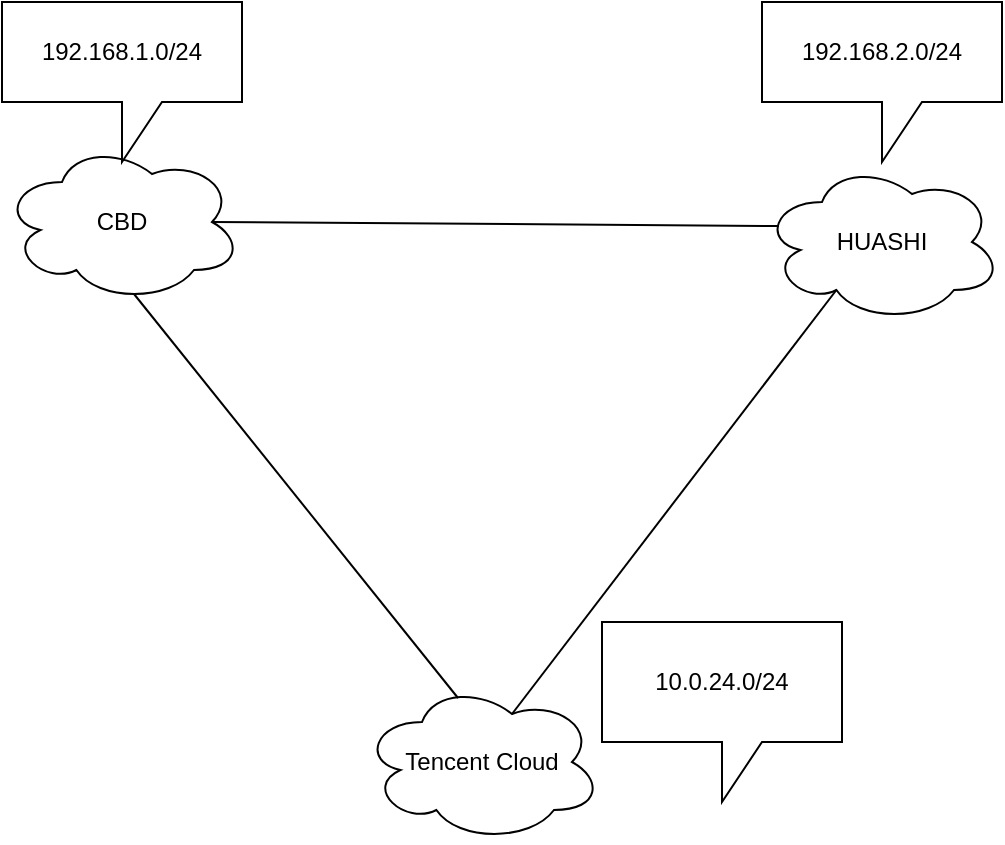 <mxfile version="20.4.2" type="github">
  <diagram name="整体结构" id="822b0af5-4adb-64df-f703-e8dfc1f81529">
    <mxGraphModel dx="2062" dy="1154" grid="1" gridSize="10" guides="1" tooltips="1" connect="1" arrows="1" fold="1" page="1" pageScale="1" pageWidth="1100" pageHeight="850" background="none" math="0" shadow="0">
      <root>
        <mxCell id="0" />
        <mxCell id="1" parent="0" />
        <mxCell id="TZCsG6E7wDNuNJDncOZl-1" value="CBD" style="ellipse;shape=cloud;whiteSpace=wrap;html=1;" vertex="1" parent="1">
          <mxGeometry x="250" y="230" width="120" height="80" as="geometry" />
        </mxCell>
        <mxCell id="TZCsG6E7wDNuNJDncOZl-2" value="HUASHI" style="ellipse;shape=cloud;whiteSpace=wrap;html=1;" vertex="1" parent="1">
          <mxGeometry x="630" y="240" width="120" height="80" as="geometry" />
        </mxCell>
        <mxCell id="TZCsG6E7wDNuNJDncOZl-3" value="Tencent Cloud" style="ellipse;shape=cloud;whiteSpace=wrap;html=1;" vertex="1" parent="1">
          <mxGeometry x="430" y="500" width="120" height="80" as="geometry" />
        </mxCell>
        <mxCell id="TZCsG6E7wDNuNJDncOZl-4" value="" style="endArrow=none;html=1;rounded=0;exitX=0.55;exitY=0.95;exitDx=0;exitDy=0;exitPerimeter=0;entryX=0.4;entryY=0.1;entryDx=0;entryDy=0;entryPerimeter=0;" edge="1" parent="1" source="TZCsG6E7wDNuNJDncOZl-1" target="TZCsG6E7wDNuNJDncOZl-3">
          <mxGeometry width="50" height="50" relative="1" as="geometry">
            <mxPoint x="810" y="610" as="sourcePoint" />
            <mxPoint x="860" y="560" as="targetPoint" />
          </mxGeometry>
        </mxCell>
        <mxCell id="TZCsG6E7wDNuNJDncOZl-5" value="" style="endArrow=none;html=1;rounded=0;entryX=0.07;entryY=0.4;entryDx=0;entryDy=0;entryPerimeter=0;exitX=0.875;exitY=0.5;exitDx=0;exitDy=0;exitPerimeter=0;" edge="1" parent="1" source="TZCsG6E7wDNuNJDncOZl-1" target="TZCsG6E7wDNuNJDncOZl-2">
          <mxGeometry width="50" height="50" relative="1" as="geometry">
            <mxPoint x="810" y="610" as="sourcePoint" />
            <mxPoint x="860" y="560" as="targetPoint" />
          </mxGeometry>
        </mxCell>
        <mxCell id="TZCsG6E7wDNuNJDncOZl-6" value="" style="endArrow=none;html=1;rounded=0;entryX=0.31;entryY=0.8;entryDx=0;entryDy=0;entryPerimeter=0;exitX=0.625;exitY=0.2;exitDx=0;exitDy=0;exitPerimeter=0;" edge="1" parent="1" source="TZCsG6E7wDNuNJDncOZl-3" target="TZCsG6E7wDNuNJDncOZl-2">
          <mxGeometry width="50" height="50" relative="1" as="geometry">
            <mxPoint x="810" y="610" as="sourcePoint" />
            <mxPoint x="860" y="560" as="targetPoint" />
          </mxGeometry>
        </mxCell>
        <mxCell id="TZCsG6E7wDNuNJDncOZl-7" value="192.168.1.0/24" style="shape=callout;whiteSpace=wrap;html=1;perimeter=calloutPerimeter;" vertex="1" parent="1">
          <mxGeometry x="250" y="160" width="120" height="80" as="geometry" />
        </mxCell>
        <mxCell id="TZCsG6E7wDNuNJDncOZl-8" value="192.168.2.0/24" style="shape=callout;whiteSpace=wrap;html=1;perimeter=calloutPerimeter;" vertex="1" parent="1">
          <mxGeometry x="630" y="160" width="120" height="80" as="geometry" />
        </mxCell>
        <mxCell id="TZCsG6E7wDNuNJDncOZl-9" value="10.0.24.0/24" style="shape=callout;whiteSpace=wrap;html=1;perimeter=calloutPerimeter;" vertex="1" parent="1">
          <mxGeometry x="550" y="470" width="120" height="90" as="geometry" />
        </mxCell>
      </root>
    </mxGraphModel>
  </diagram>
</mxfile>
